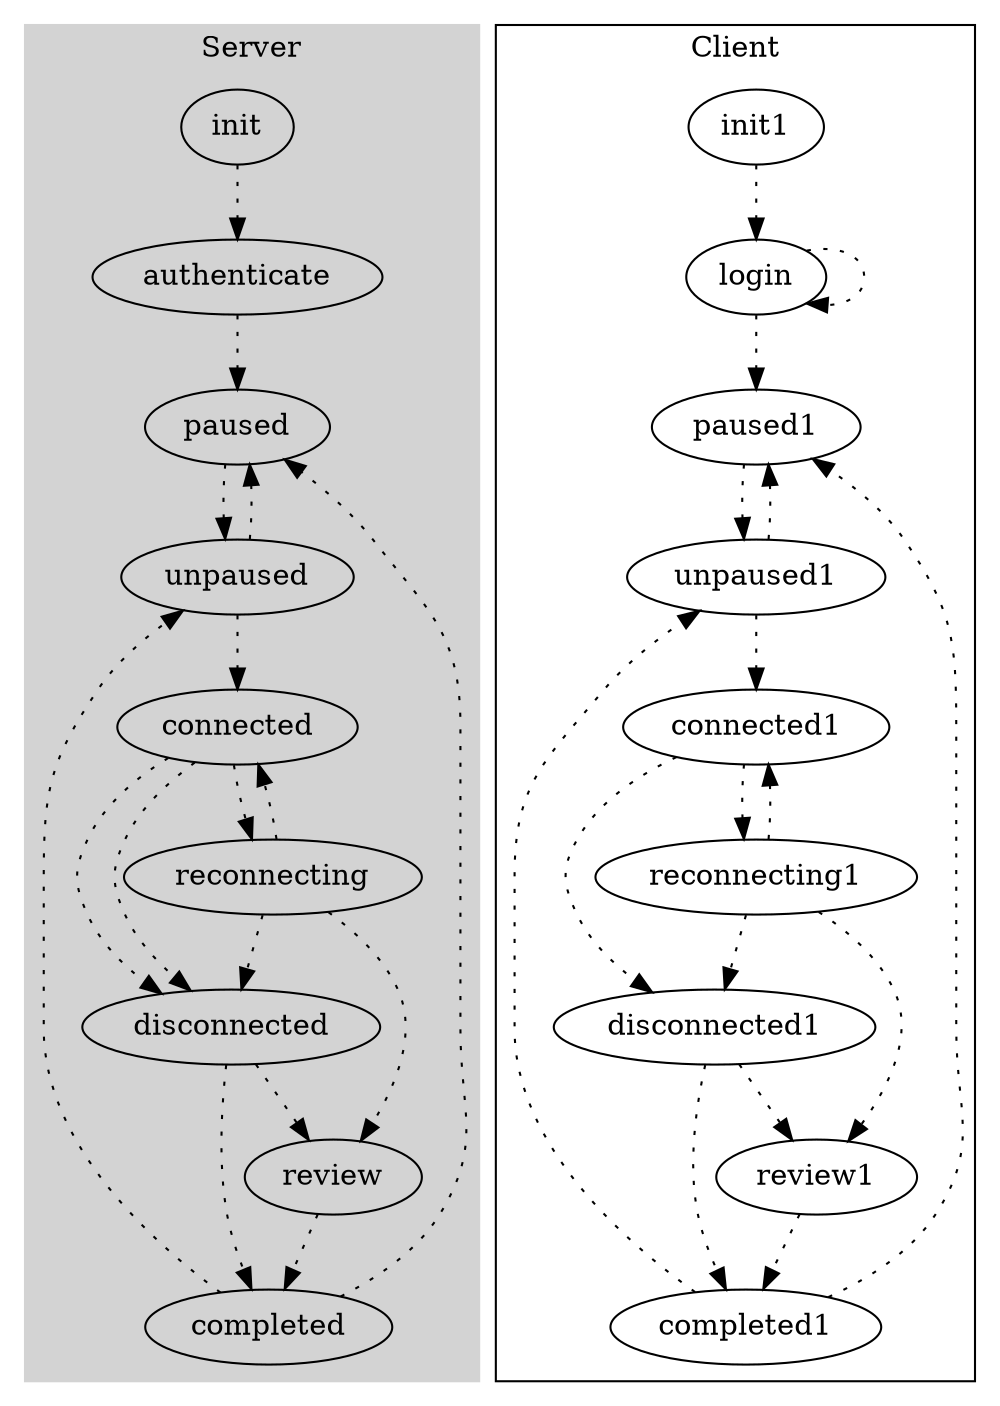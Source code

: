digraph G {
	// rankdir=LR;
	
	// full statemachine, possible routes
	edge [style="dotted"];
	
	subgraph cluster0 {
		style = "filled";
		label = "Server";
		color = lightgrey;
		
		init -> authenticate -> paused -> unpaused -> connected -> disconnected -> review -> completed;
		
		unpaused -> paused;
		connected -> disconnected;
		connected -> reconnecting -> connected;
		reconnecting -> review;
		reconnecting -> disconnected;
		disconnected -> completed;
		completed -> unpaused;
		completed -> paused;
	}
	
	subgraph cluster1 {
		label = "Client";
		
		init1 -> login -> paused1 -> unpaused1 -> connected1 ->  disconnected1 -> review1 -> completed1;

		login -> login;

		unpaused1 -> paused1;
		connected1 -> reconnecting1 -> connected1;
		reconnecting1 -> review1;
		reconnecting1 -> disconnected1;
		disconnected1 -> completed1;
		completed1 -> unpaused1;
		completed1 -> paused1;
	}

	//specific routes with messaging flow(protocol)
	edge [style="solid", color="red"];
}
